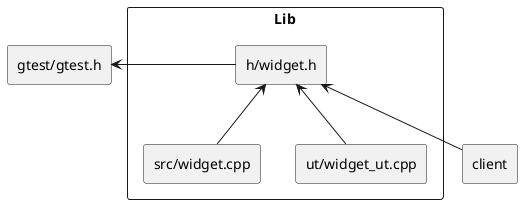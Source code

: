 @startuml
scale max 700 width

agent "gtest/gtest.h" as gtest_h

rectangle "Lib" as Lib {
    agent "h/widget.h" as widget_h
    agent "src/widget.cpp" as widget_cpp
    agent "ut/widget_ut.cpp" as widget_ut_cpp
}

agent client

widget_h -left-> gtest_h
widget_cpp -up-> widget_h
widget_ut_cpp -up-> widget_h
client -up-> widget_h

@enduml

